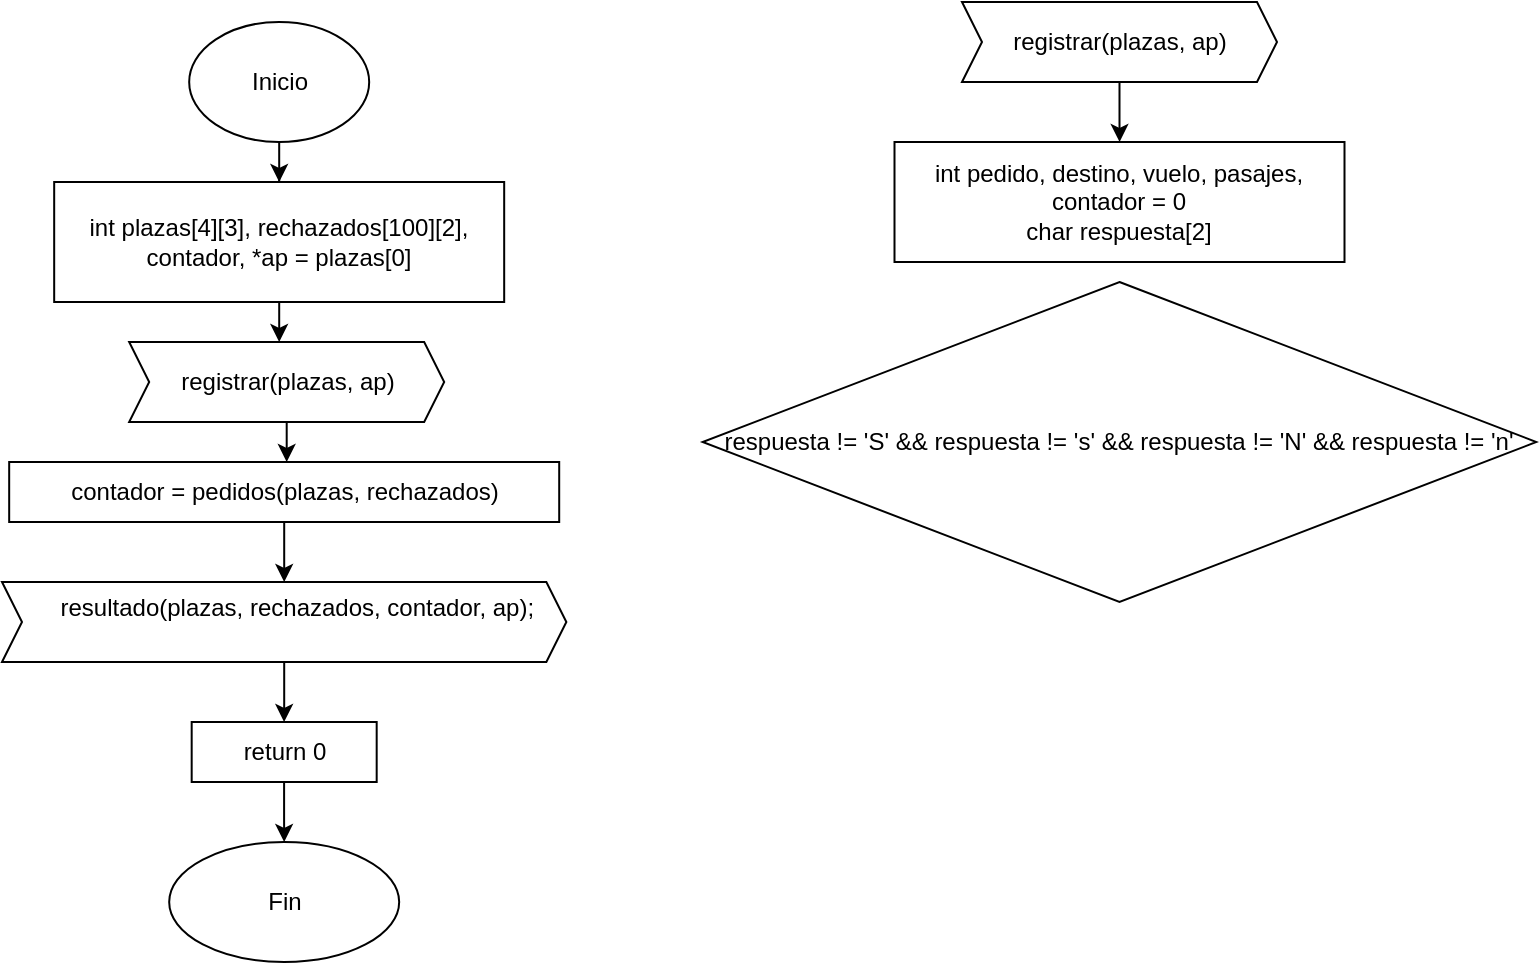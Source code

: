 <mxfile version="26.0.12">
  <diagram name="Page-1" id="MXzUVoiyVlAlxQEYChi9">
    <mxGraphModel dx="861" dy="420" grid="1" gridSize="10" guides="1" tooltips="1" connect="1" arrows="1" fold="1" page="1" pageScale="1" pageWidth="850" pageHeight="1100" math="0" shadow="0">
      <root>
        <mxCell id="0" />
        <mxCell id="1" parent="0" />
        <mxCell id="Y0ORDH24EpjtyIVhWLws-6" value="" style="edgeStyle=orthogonalEdgeStyle;rounded=0;orthogonalLoop=1;jettySize=auto;html=1;" edge="1" parent="1" source="Y0ORDH24EpjtyIVhWLws-1" target="Y0ORDH24EpjtyIVhWLws-5">
          <mxGeometry relative="1" as="geometry" />
        </mxCell>
        <mxCell id="Y0ORDH24EpjtyIVhWLws-1" value="Inicio" style="ellipse;whiteSpace=wrap;html=1;" vertex="1" parent="1">
          <mxGeometry x="113.59" y="20" width="90" height="60" as="geometry" />
        </mxCell>
        <mxCell id="Y0ORDH24EpjtyIVhWLws-8" value="" style="edgeStyle=orthogonalEdgeStyle;rounded=0;orthogonalLoop=1;jettySize=auto;html=1;" edge="1" parent="1" source="Y0ORDH24EpjtyIVhWLws-5">
          <mxGeometry relative="1" as="geometry">
            <mxPoint x="158.659" y="180" as="targetPoint" />
          </mxGeometry>
        </mxCell>
        <mxCell id="Y0ORDH24EpjtyIVhWLws-5" value="int plazas[4][3], rechazados[100][2], contador, *ap = plazas[0]" style="rounded=0;whiteSpace=wrap;html=1;" vertex="1" parent="1">
          <mxGeometry x="46.09" y="100" width="225" height="60" as="geometry" />
        </mxCell>
        <mxCell id="Y0ORDH24EpjtyIVhWLws-17" value="" style="edgeStyle=orthogonalEdgeStyle;rounded=0;orthogonalLoop=1;jettySize=auto;html=1;" edge="1" parent="1" source="Y0ORDH24EpjtyIVhWLws-14">
          <mxGeometry relative="1" as="geometry">
            <mxPoint x="162.383" y="240" as="targetPoint" />
          </mxGeometry>
        </mxCell>
        <mxCell id="Y0ORDH24EpjtyIVhWLws-14" value="registrar(plazas, ap)" style="shape=step;perimeter=stepPerimeter;whiteSpace=wrap;html=1;fixedSize=1;size=10;" vertex="1" parent="1">
          <mxGeometry x="83.59" y="180" width="157.5" height="40" as="geometry" />
        </mxCell>
        <mxCell id="Y0ORDH24EpjtyIVhWLws-20" value="" style="edgeStyle=orthogonalEdgeStyle;rounded=0;orthogonalLoop=1;jettySize=auto;html=1;" edge="1" parent="1" source="Y0ORDH24EpjtyIVhWLws-18" target="Y0ORDH24EpjtyIVhWLws-19">
          <mxGeometry relative="1" as="geometry" />
        </mxCell>
        <mxCell id="Y0ORDH24EpjtyIVhWLws-18" value="contador = pedidos(plazas, rechazados)" style="rounded=0;whiteSpace=wrap;html=1;" vertex="1" parent="1">
          <mxGeometry x="23.59" y="240" width="275.01" height="30" as="geometry" />
        </mxCell>
        <mxCell id="Y0ORDH24EpjtyIVhWLws-22" value="" style="edgeStyle=orthogonalEdgeStyle;rounded=0;orthogonalLoop=1;jettySize=auto;html=1;" edge="1" parent="1" source="Y0ORDH24EpjtyIVhWLws-19" target="Y0ORDH24EpjtyIVhWLws-21">
          <mxGeometry relative="1" as="geometry" />
        </mxCell>
        <mxCell id="Y0ORDH24EpjtyIVhWLws-19" value="&lt;div&gt;&amp;nbsp; &amp;nbsp; resultado(plazas, rechazados, contador, ap);&lt;/div&gt;&lt;div&gt;&lt;br&gt;&lt;/div&gt;" style="shape=step;perimeter=stepPerimeter;whiteSpace=wrap;html=1;fixedSize=1;size=10;" vertex="1" parent="1">
          <mxGeometry x="20" y="300" width="282.18" height="40" as="geometry" />
        </mxCell>
        <mxCell id="Y0ORDH24EpjtyIVhWLws-24" value="" style="edgeStyle=orthogonalEdgeStyle;rounded=0;orthogonalLoop=1;jettySize=auto;html=1;" edge="1" parent="1" source="Y0ORDH24EpjtyIVhWLws-21" target="Y0ORDH24EpjtyIVhWLws-23">
          <mxGeometry relative="1" as="geometry" />
        </mxCell>
        <mxCell id="Y0ORDH24EpjtyIVhWLws-21" value="return 0" style="rounded=0;whiteSpace=wrap;html=1;" vertex="1" parent="1">
          <mxGeometry x="114.84" y="370" width="92.5" height="30" as="geometry" />
        </mxCell>
        <mxCell id="Y0ORDH24EpjtyIVhWLws-23" value="Fin" style="ellipse;whiteSpace=wrap;html=1;" vertex="1" parent="1">
          <mxGeometry x="103.59" y="430" width="115" height="60" as="geometry" />
        </mxCell>
        <mxCell id="Y0ORDH24EpjtyIVhWLws-27" value="" style="edgeStyle=orthogonalEdgeStyle;rounded=0;orthogonalLoop=1;jettySize=auto;html=1;" edge="1" parent="1" source="Y0ORDH24EpjtyIVhWLws-25" target="Y0ORDH24EpjtyIVhWLws-26">
          <mxGeometry relative="1" as="geometry" />
        </mxCell>
        <mxCell id="Y0ORDH24EpjtyIVhWLws-25" value="registrar(plazas, ap)" style="shape=step;perimeter=stepPerimeter;whiteSpace=wrap;html=1;fixedSize=1;size=10;" vertex="1" parent="1">
          <mxGeometry x="500" y="10" width="157.5" height="40" as="geometry" />
        </mxCell>
        <mxCell id="Y0ORDH24EpjtyIVhWLws-26" value="int pedido, destino, vuelo, pasajes, contador = 0&lt;div&gt;char respuesta[2]&lt;/div&gt;" style="rounded=0;whiteSpace=wrap;html=1;" vertex="1" parent="1">
          <mxGeometry x="466.25" y="80" width="225" height="60" as="geometry" />
        </mxCell>
        <mxCell id="Y0ORDH24EpjtyIVhWLws-29" value="respuesta != &#39;S&#39; &amp;amp;&amp;amp; respuesta != &#39;s&#39; &amp;amp;&amp;amp; respuesta != &#39;N&#39; &amp;amp;&amp;amp; respuesta != &#39;n&#39;" style="rhombus;whiteSpace=wrap;html=1;" vertex="1" parent="1">
          <mxGeometry x="370.32" y="150" width="416.87" height="160" as="geometry" />
        </mxCell>
      </root>
    </mxGraphModel>
  </diagram>
</mxfile>
